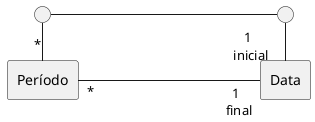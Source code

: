 @startuml mod03ima09
rectangle "Período" as pe
rectangle "Data" as da
circle " " as p1
circle " " as p2
left to right direction
pe "*"----"1 \n final" da
pe "*"-left- p1
p1 ---- p2
p2 -right- "1 \n inicial" da
@enduml